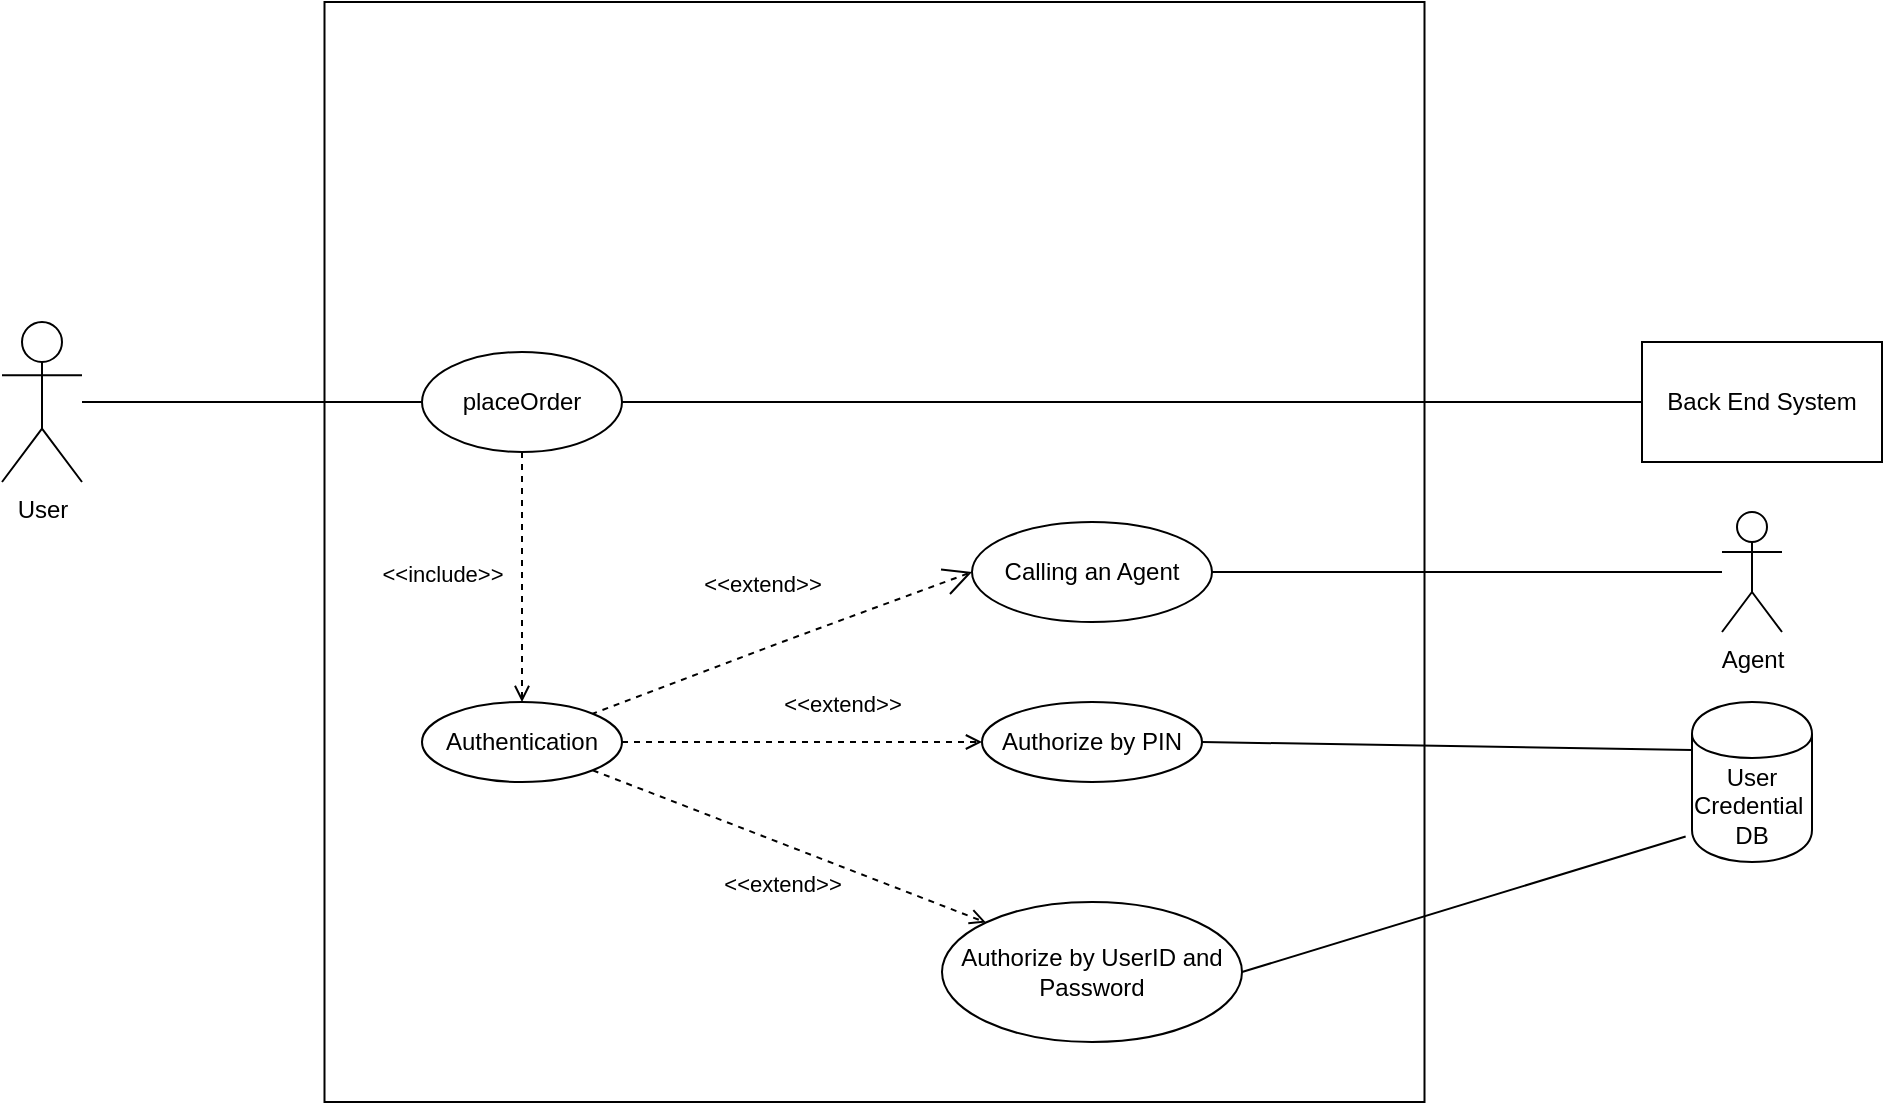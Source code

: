 <mxfile version="12.6.6" type="onedrive"><diagram id="GOcgIwSFRD3OjHDKQTM2" name="Page-1"><mxGraphModel dx="1482" dy="1800" grid="1" gridSize="10" guides="1" tooltips="1" connect="1" arrows="1" fold="1" page="1" pageScale="1" pageWidth="850" pageHeight="1100" math="0" shadow="0"><root><mxCell id="0"/><mxCell id="1" parent="0"/><object label="User&lt;br&gt;" id="IgydJTnvWkEVqovRzqAV-1"><mxCell style="shape=umlActor;verticalLabelPosition=bottom;labelBackgroundColor=#ffffff;verticalAlign=top;html=1;outlineConnect=0;" parent="1" vertex="1"><mxGeometry x="120" y="110" width="40" height="80" as="geometry"/></mxCell></object><mxCell id="IgydJTnvWkEVqovRzqAV-11" value="" style="whiteSpace=wrap;html=1;aspect=fixed;fillColor=none;" parent="1" vertex="1"><mxGeometry x="281.25" y="-50" width="550" height="550" as="geometry"/></mxCell><mxCell id="IgydJTnvWkEVqovRzqAV-29" value="Agent" style="shape=umlActor;verticalLabelPosition=bottom;labelBackgroundColor=#ffffff;verticalAlign=top;html=1;outlineConnect=0;fillColor=none;" parent="1" vertex="1"><mxGeometry x="980" y="205" width="30" height="60" as="geometry"/></mxCell><mxCell id="OHe6Ek9bKnfXNYHSplfF-1" value="placeOrder" style="ellipse;whiteSpace=wrap;html=1;" parent="1" vertex="1"><mxGeometry x="330" y="125" width="100" height="50" as="geometry"/></mxCell><mxCell id="OHe6Ek9bKnfXNYHSplfF-6" value="Authentication" style="ellipse;whiteSpace=wrap;html=1;" parent="1" vertex="1"><mxGeometry x="330" y="300" width="100" height="40" as="geometry"/></mxCell><mxCell id="OHe6Ek9bKnfXNYHSplfF-7" value="&amp;lt;&amp;lt;include&amp;gt;&amp;gt;" style="edgeStyle=none;html=1;endArrow=open;verticalAlign=bottom;dashed=1;labelBackgroundColor=none;entryX=0.5;entryY=0;entryDx=0;entryDy=0;" parent="1" source="OHe6Ek9bKnfXNYHSplfF-1" target="OHe6Ek9bKnfXNYHSplfF-6" edge="1"><mxGeometry x="0.111" y="-40" width="160" relative="1" as="geometry"><mxPoint x="400" y="200" as="sourcePoint"/><mxPoint x="560" y="200" as="targetPoint"/><Array as="points"/><mxPoint as="offset"/></mxGeometry></mxCell><mxCell id="izlv9Y-vLDrIok1zBzd0-3" value="&amp;lt;&amp;lt;extend&amp;gt;&amp;gt;" style="edgeStyle=none;html=1;endArrow=open;verticalAlign=bottom;dashed=1;labelBackgroundColor=none;entryX=0;entryY=0.5;entryDx=0;entryDy=0;exitX=1;exitY=0.5;exitDx=0;exitDy=0;" edge="1" parent="1" source="OHe6Ek9bKnfXNYHSplfF-6" target="izlv9Y-vLDrIok1zBzd0-4"><mxGeometry x="0.222" y="10" width="160" relative="1" as="geometry"><mxPoint x="430" y="280" as="sourcePoint"/><mxPoint x="590" y="280" as="targetPoint"/><mxPoint as="offset"/></mxGeometry></mxCell><mxCell id="izlv9Y-vLDrIok1zBzd0-4" value="Authorize by PIN" style="ellipse;whiteSpace=wrap;html=1;" vertex="1" parent="1"><mxGeometry x="610" y="300" width="110" height="40" as="geometry"/></mxCell><mxCell id="izlv9Y-vLDrIok1zBzd0-5" value="Authorize by UserID and Password" style="ellipse;whiteSpace=wrap;html=1;" vertex="1" parent="1"><mxGeometry x="590" y="400" width="150" height="70" as="geometry"/></mxCell><mxCell id="izlv9Y-vLDrIok1zBzd0-6" value="&amp;lt;&amp;lt;extend&amp;gt;&amp;gt;" style="edgeStyle=none;html=1;endArrow=open;verticalAlign=bottom;dashed=1;labelBackgroundColor=none;exitX=1;exitY=1;exitDx=0;exitDy=0;entryX=0;entryY=0;entryDx=0;entryDy=0;" edge="1" parent="1" source="OHe6Ek9bKnfXNYHSplfF-6" target="izlv9Y-vLDrIok1zBzd0-5"><mxGeometry x="0.063" y="-27" width="160" relative="1" as="geometry"><mxPoint x="380" y="340" as="sourcePoint"/><mxPoint x="540" y="340" as="targetPoint"/><mxPoint as="offset"/></mxGeometry></mxCell><mxCell id="izlv9Y-vLDrIok1zBzd0-13" value="User Credential&amp;nbsp;&lt;br&gt;DB" style="shape=cylinder;whiteSpace=wrap;html=1;boundedLbl=1;backgroundOutline=1;" vertex="1" parent="1"><mxGeometry x="965" y="300" width="60" height="80" as="geometry"/></mxCell><mxCell id="izlv9Y-vLDrIok1zBzd0-14" value="" style="endArrow=none;html=1;exitX=1;exitY=0.5;exitDx=0;exitDy=0;entryX=0;entryY=0.3;entryDx=0;entryDy=0;" edge="1" parent="1" source="izlv9Y-vLDrIok1zBzd0-4" target="izlv9Y-vLDrIok1zBzd0-13"><mxGeometry width="50" height="50" relative="1" as="geometry"><mxPoint x="710" y="260" as="sourcePoint"/><mxPoint x="760" y="210" as="targetPoint"/></mxGeometry></mxCell><mxCell id="izlv9Y-vLDrIok1zBzd0-15" value="" style="endArrow=none;html=1;exitX=1;exitY=0.5;exitDx=0;exitDy=0;entryX=-0.053;entryY=0.841;entryDx=0;entryDy=0;entryPerimeter=0;" edge="1" parent="1" source="izlv9Y-vLDrIok1zBzd0-5" target="izlv9Y-vLDrIok1zBzd0-13"><mxGeometry width="50" height="50" relative="1" as="geometry"><mxPoint x="770" y="380" as="sourcePoint"/><mxPoint x="820" y="330" as="targetPoint"/></mxGeometry></mxCell><mxCell id="izlv9Y-vLDrIok1zBzd0-16" value="" style="endArrow=none;html=1;entryX=0;entryY=0.5;entryDx=0;entryDy=0;" edge="1" parent="1" source="IgydJTnvWkEVqovRzqAV-1" target="OHe6Ek9bKnfXNYHSplfF-1"><mxGeometry width="50" height="50" relative="1" as="geometry"><mxPoint x="240" y="170" as="sourcePoint"/><mxPoint x="290" y="120" as="targetPoint"/></mxGeometry></mxCell><mxCell id="izlv9Y-vLDrIok1zBzd0-27" value="" style="endArrow=none;html=1;entryX=1;entryY=0.5;entryDx=0;entryDy=0;" edge="1" parent="1" source="IgydJTnvWkEVqovRzqAV-29" target="izlv9Y-vLDrIok1zBzd0-34"><mxGeometry width="50" height="50" relative="1" as="geometry"><mxPoint x="290" y="310" as="sourcePoint"/><mxPoint x="340" y="260" as="targetPoint"/></mxGeometry></mxCell><mxCell id="izlv9Y-vLDrIok1zBzd0-31" value="Back End System" style="rounded=0;whiteSpace=wrap;html=1;" vertex="1" parent="1"><mxGeometry x="940" y="120" width="120" height="60" as="geometry"/></mxCell><mxCell id="izlv9Y-vLDrIok1zBzd0-33" value="" style="endArrow=none;html=1;entryX=0;entryY=0.5;entryDx=0;entryDy=0;" edge="1" parent="1" source="OHe6Ek9bKnfXNYHSplfF-1" target="izlv9Y-vLDrIok1zBzd0-31"><mxGeometry width="50" height="50" relative="1" as="geometry"><mxPoint x="630" y="190" as="sourcePoint"/><mxPoint x="680" y="140" as="targetPoint"/></mxGeometry></mxCell><mxCell id="izlv9Y-vLDrIok1zBzd0-34" value="Calling an Agent" style="ellipse;whiteSpace=wrap;html=1;" vertex="1" parent="1"><mxGeometry x="605" y="210" width="120" height="50" as="geometry"/></mxCell><mxCell id="izlv9Y-vLDrIok1zBzd0-36" value="&amp;lt;&amp;lt;extend&amp;gt;&amp;gt;" style="edgeStyle=none;html=1;startArrow=open;endArrow=none;startSize=12;verticalAlign=bottom;dashed=1;labelBackgroundColor=none;entryX=1;entryY=0;entryDx=0;entryDy=0;exitX=0;exitY=0.5;exitDx=0;exitDy=0;" edge="1" parent="1" source="izlv9Y-vLDrIok1zBzd0-34" target="OHe6Ek9bKnfXNYHSplfF-6"><mxGeometry x="0.0" y="-22" width="160" relative="1" as="geometry"><mxPoint x="120" y="520" as="sourcePoint"/><mxPoint x="280" y="520" as="targetPoint"/><Array as="points"><mxPoint x="510" y="270"/></Array><mxPoint x="-2" y="1" as="offset"/></mxGeometry></mxCell></root></mxGraphModel></diagram></mxfile>